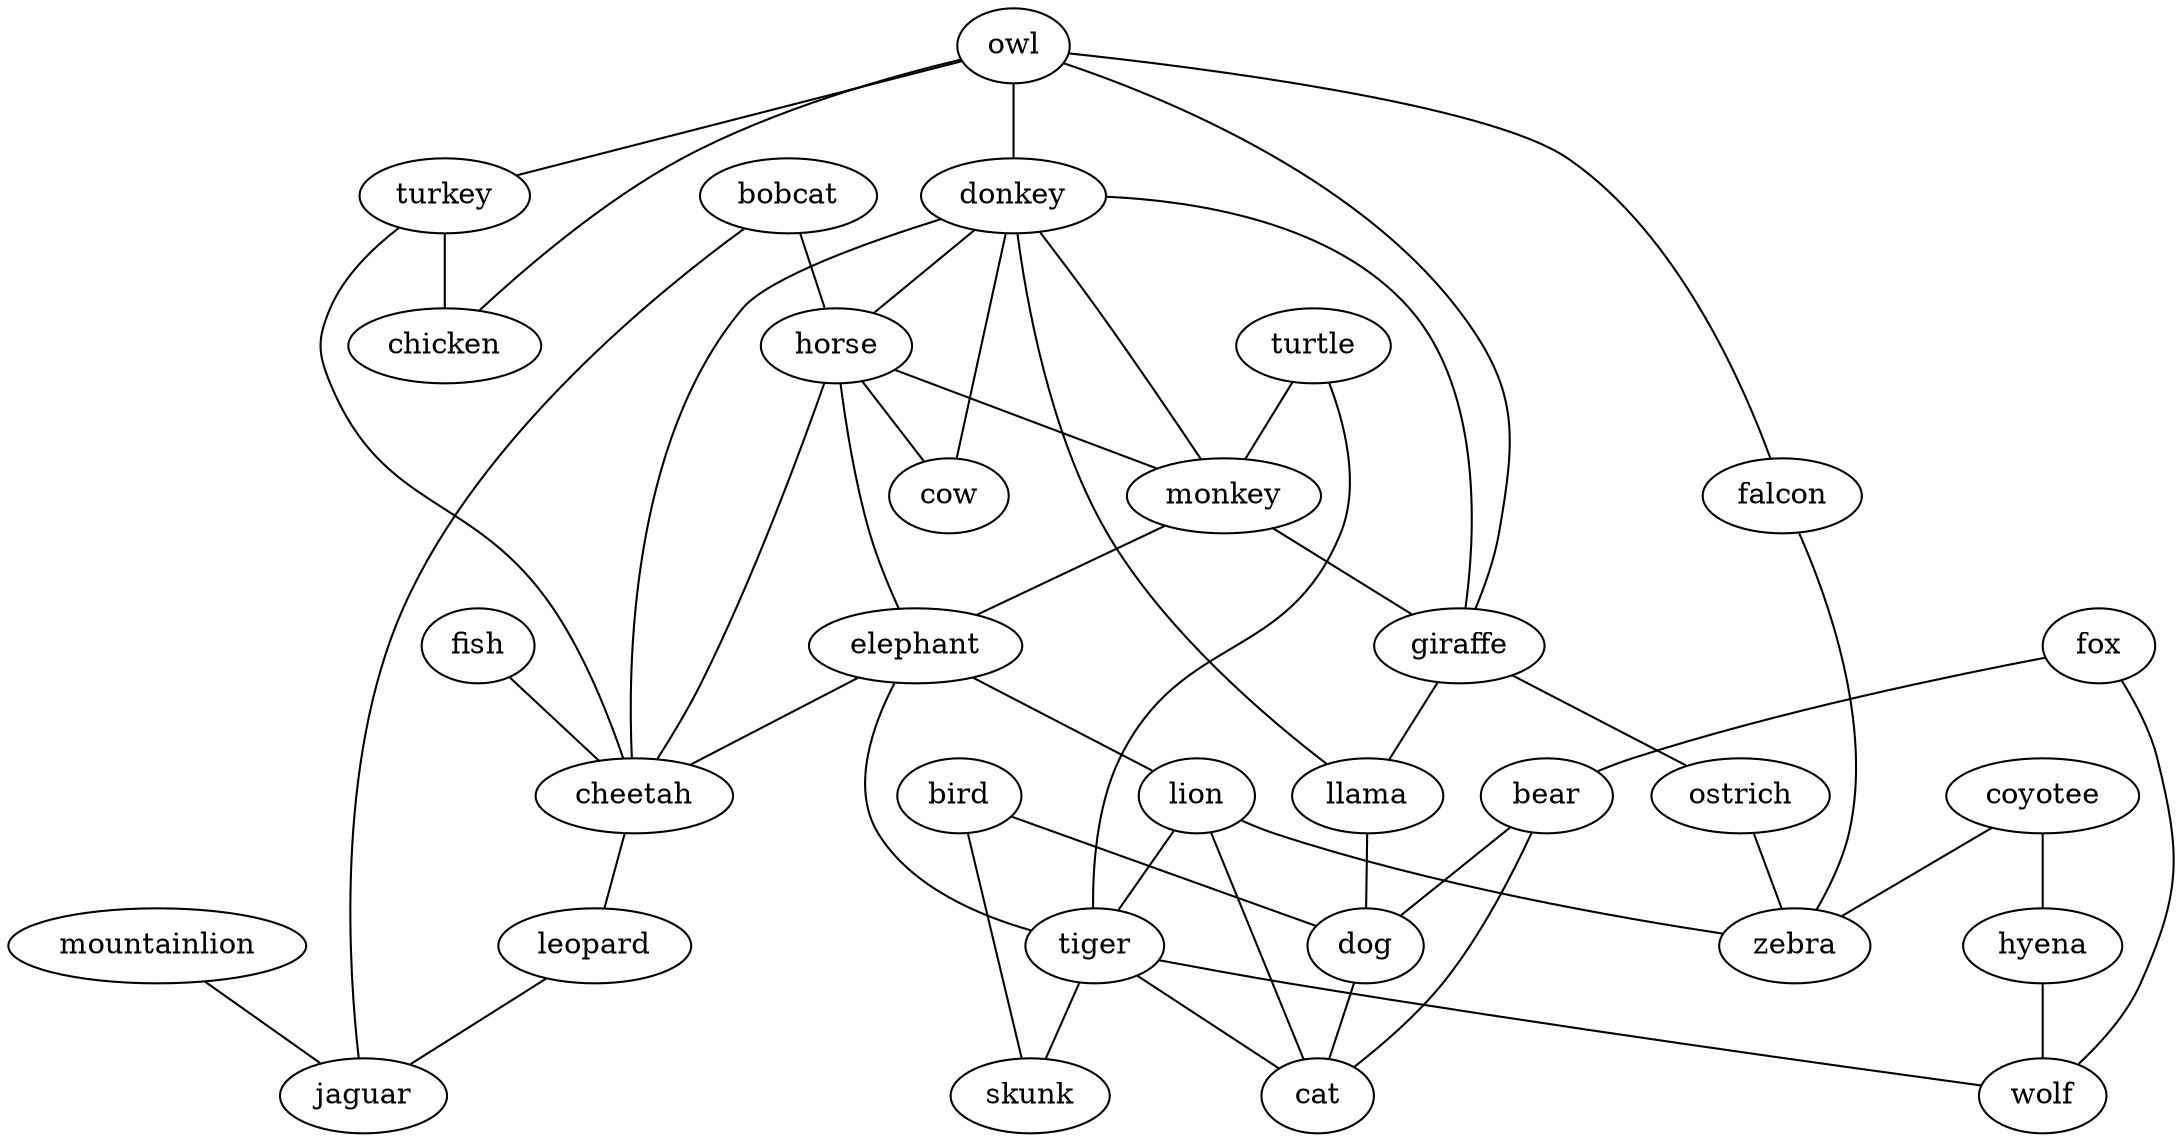 strict graph G {
turtle;
owl;
donkey;
fish;
bobcat;
turkey;
horse;
monkey;
fox;
elephant;
cheetah;
bird;
coyotee;
lion;
leopard;
bear;
tiger;
giraffe;
llama;
falcon;
ostrich;
mountainlion;
jaguar;
cow;
dog;
cat;
hyena;
chicken;
wolf;
skunk;
zebra;
turtle -- tiger  [weight=1];
turtle -- monkey  [weight=1];
owl -- turkey  [weight=1];
owl -- donkey  [weight=1];
owl -- giraffe  [weight=1];
owl -- falcon  [weight=1];
owl -- chicken  [weight=1];
donkey -- horse  [weight=1];
donkey -- monkey  [weight=1];
donkey -- cow  [weight=1];
donkey -- giraffe  [weight=1];
donkey -- llama  [weight=1];
donkey -- cheetah  [weight=1];
fish -- cheetah  [weight=1];
bobcat -- horse  [weight=1];
bobcat -- jaguar  [weight=1];
turkey -- chicken  [weight=1];
turkey -- cheetah  [weight=1];
horse -- monkey  [weight=1];
horse -- cow  [weight=1];
horse -- elephant  [weight=1];
horse -- cheetah  [weight=1];
monkey -- giraffe  [weight=1];
monkey -- elephant  [weight=1];
fox -- wolf  [weight=1];
fox -- bear  [weight=1];
elephant -- tiger  [weight=1];
elephant -- lion  [weight=1];
elephant -- cheetah  [weight=1];
cheetah -- leopard  [weight=1];
bird -- skunk  [weight=1];
bird -- dog  [weight=1];
coyotee -- hyena  [weight=1];
coyotee -- zebra  [weight=1];
lion -- tiger  [weight=1];
lion -- cat  [weight=1];
lion -- zebra  [weight=1];
leopard -- jaguar  [weight=1];
bear -- dog  [weight=1];
bear -- cat  [weight=1];
tiger -- cat  [weight=1];
tiger -- wolf  [weight=1];
tiger -- skunk  [weight=1];
giraffe -- llama  [weight=1];
giraffe -- ostrich  [weight=1];
llama -- dog  [weight=1];
falcon -- zebra  [weight=1];
ostrich -- zebra  [weight=1];
mountainlion -- jaguar  [weight=1];
dog -- cat  [weight=1];
hyena -- wolf  [weight=1];
}

